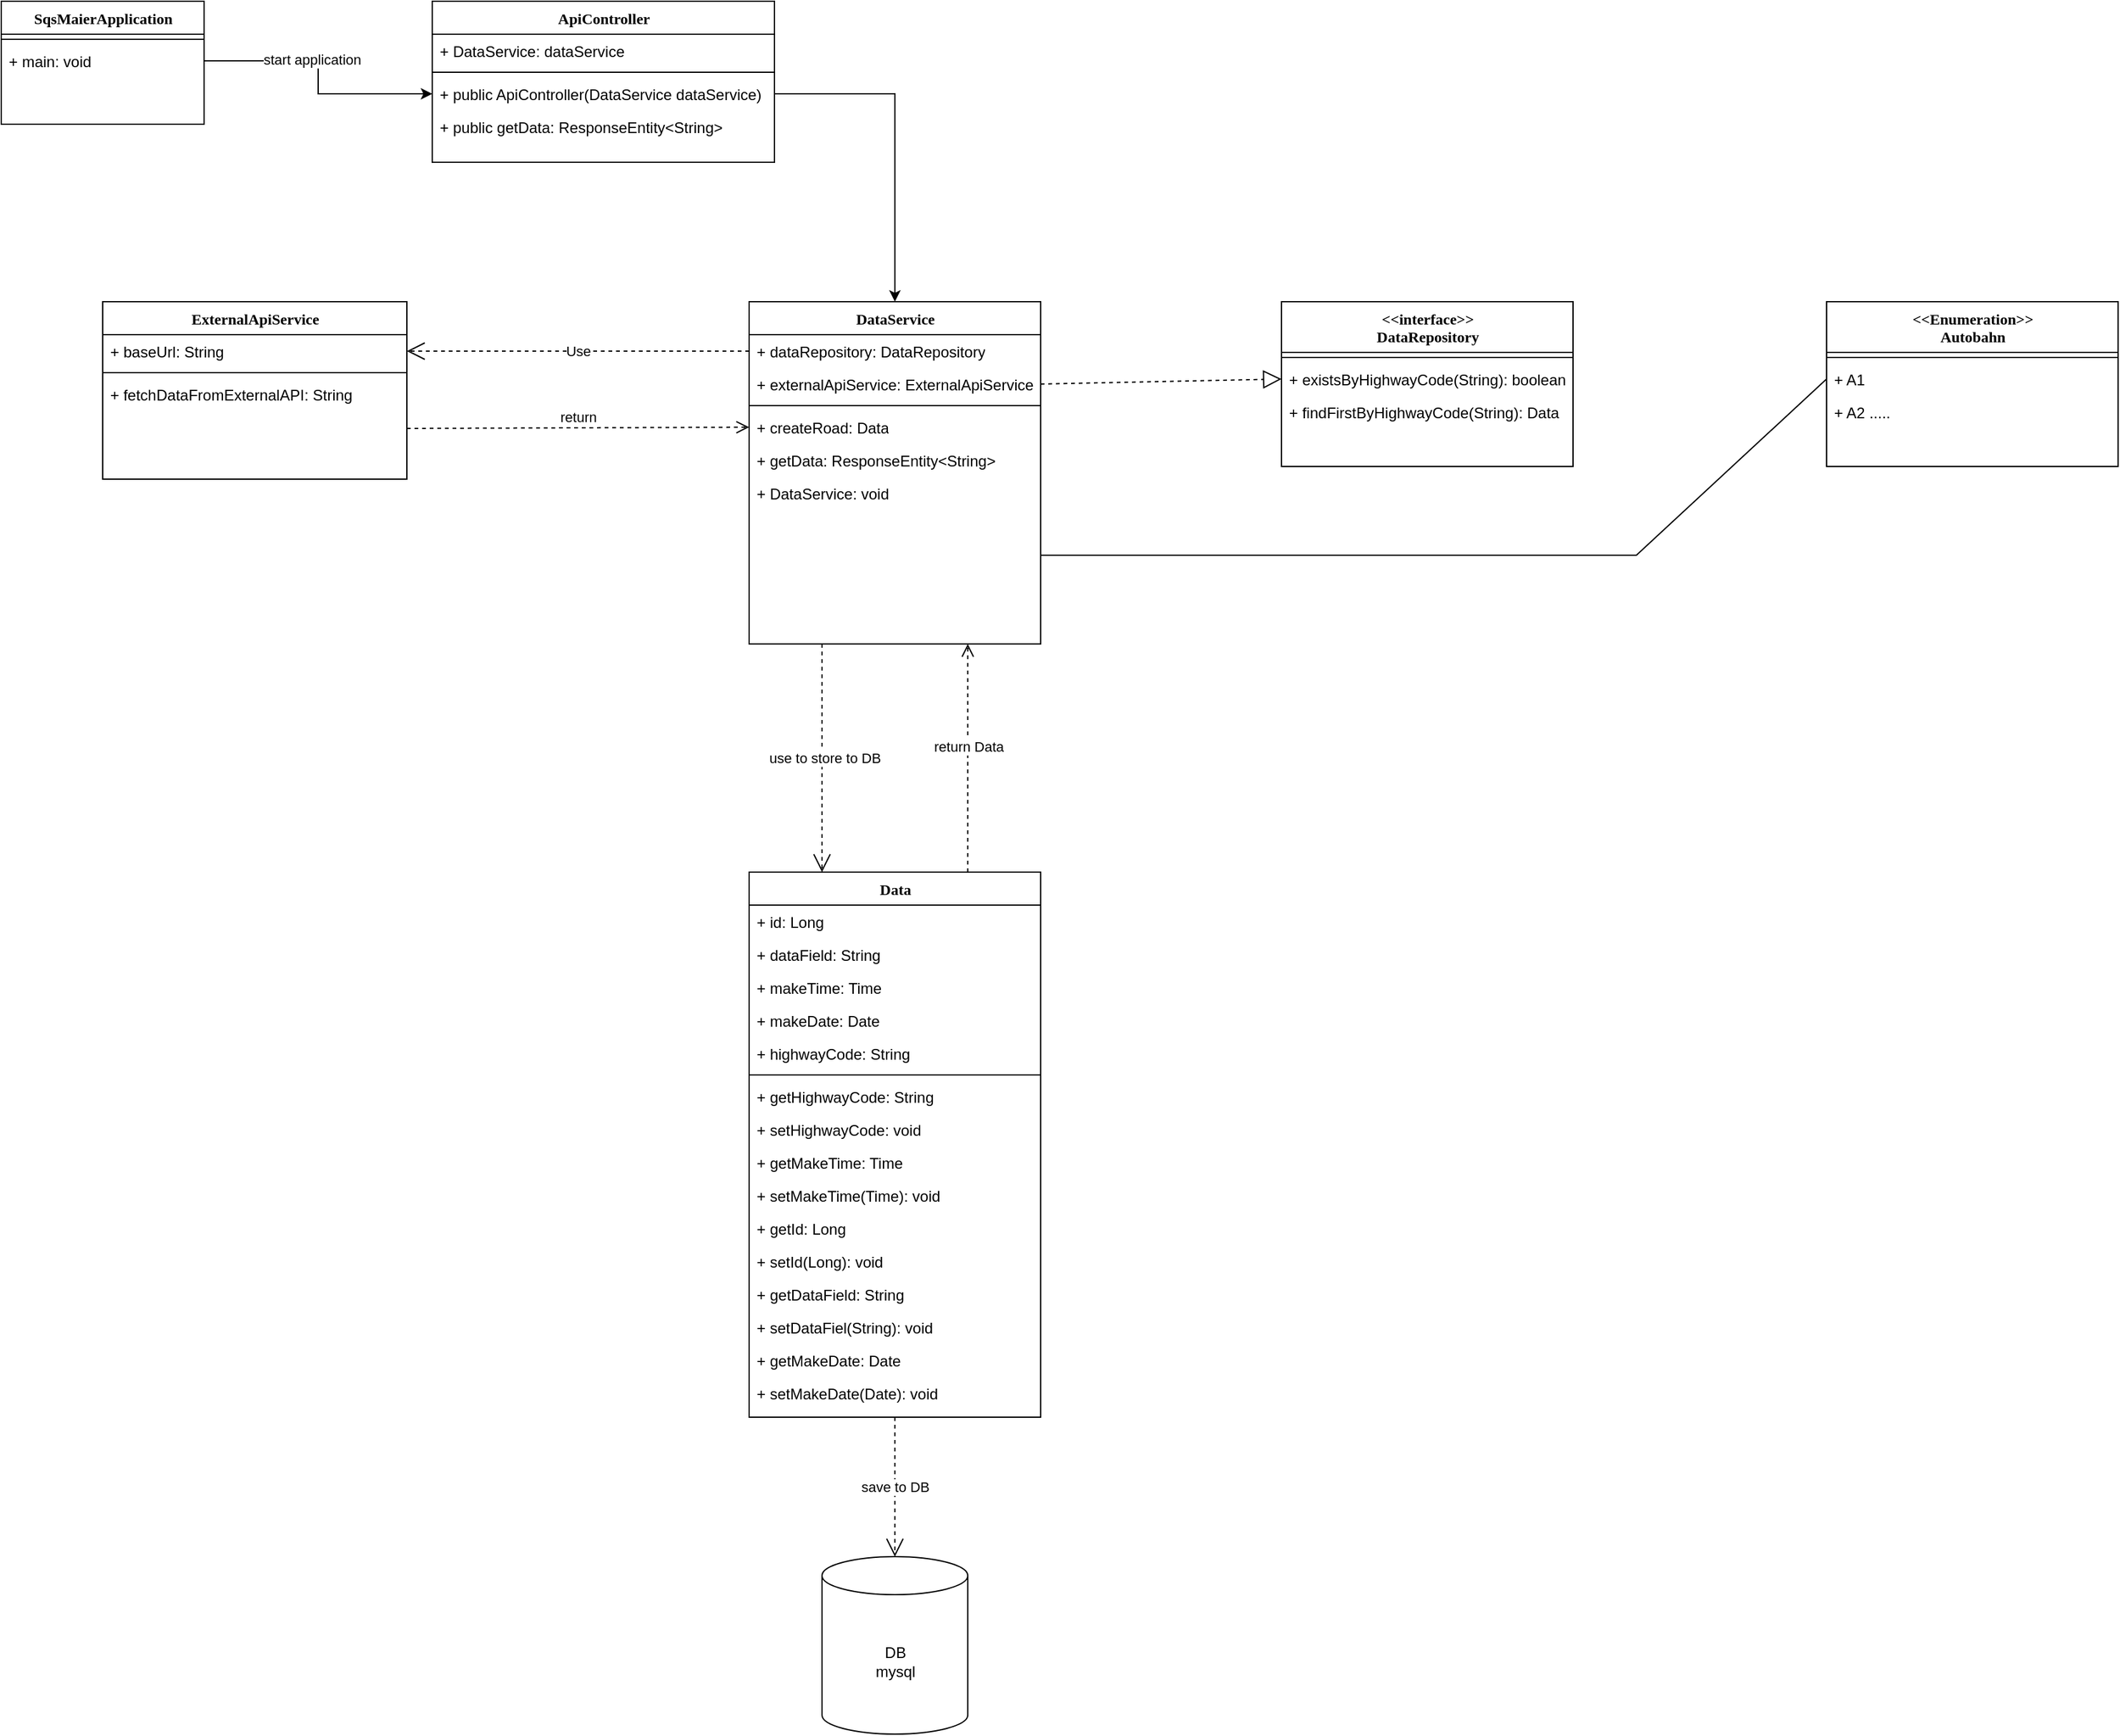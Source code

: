 <mxfile version="22.1.18" type="device">
  <diagram name="Page-1" id="9f46799a-70d6-7492-0946-bef42562c5a5">
    <mxGraphModel dx="1687" dy="918" grid="1" gridSize="10" guides="1" tooltips="1" connect="1" arrows="1" fold="1" page="1" pageScale="1" pageWidth="1100" pageHeight="850" background="none" math="0" shadow="0">
      <root>
        <mxCell id="0" />
        <mxCell id="1" parent="0" />
        <mxCell id="78961159f06e98e8-17" value="SqsMaierApplication" style="swimlane;html=1;fontStyle=1;align=center;verticalAlign=top;childLayout=stackLayout;horizontal=1;startSize=26;horizontalStack=0;resizeParent=1;resizeLast=0;collapsible=1;marginBottom=0;swimlaneFillColor=#ffffff;rounded=0;shadow=0;comic=0;labelBackgroundColor=none;strokeWidth=1;fillColor=none;fontFamily=Verdana;fontSize=12" parent="1" vertex="1">
          <mxGeometry x="90" y="83" width="160" height="97" as="geometry" />
        </mxCell>
        <mxCell id="78961159f06e98e8-19" value="" style="line;html=1;strokeWidth=1;fillColor=none;align=left;verticalAlign=middle;spacingTop=-1;spacingLeft=3;spacingRight=3;rotatable=0;labelPosition=right;points=[];portConstraint=eastwest;" parent="78961159f06e98e8-17" vertex="1">
          <mxGeometry y="26" width="160" height="8" as="geometry" />
        </mxCell>
        <mxCell id="78961159f06e98e8-20" value="+ main: void" style="text;html=1;strokeColor=none;fillColor=none;align=left;verticalAlign=top;spacingLeft=4;spacingRight=4;whiteSpace=wrap;overflow=hidden;rotatable=0;points=[[0,0.5],[1,0.5]];portConstraint=eastwest;" parent="78961159f06e98e8-17" vertex="1">
          <mxGeometry y="34" width="160" height="26" as="geometry" />
        </mxCell>
        <mxCell id="78961159f06e98e8-30" value="ApiController" style="swimlane;html=1;fontStyle=1;align=center;verticalAlign=top;childLayout=stackLayout;horizontal=1;startSize=26;horizontalStack=0;resizeParent=1;resizeLast=0;collapsible=1;marginBottom=0;swimlaneFillColor=#ffffff;rounded=0;shadow=0;comic=0;labelBackgroundColor=none;strokeWidth=1;fillColor=none;fontFamily=Verdana;fontSize=12" parent="1" vertex="1">
          <mxGeometry x="430" y="83" width="270" height="127" as="geometry" />
        </mxCell>
        <mxCell id="78961159f06e98e8-31" value="+ DataService: dataService" style="text;html=1;strokeColor=none;fillColor=none;align=left;verticalAlign=top;spacingLeft=4;spacingRight=4;whiteSpace=wrap;overflow=hidden;rotatable=0;points=[[0,0.5],[1,0.5]];portConstraint=eastwest;" parent="78961159f06e98e8-30" vertex="1">
          <mxGeometry y="26" width="270" height="26" as="geometry" />
        </mxCell>
        <mxCell id="78961159f06e98e8-38" value="" style="line;html=1;strokeWidth=1;fillColor=none;align=left;verticalAlign=middle;spacingTop=-1;spacingLeft=3;spacingRight=3;rotatable=0;labelPosition=right;points=[];portConstraint=eastwest;" parent="78961159f06e98e8-30" vertex="1">
          <mxGeometry y="52" width="270" height="8" as="geometry" />
        </mxCell>
        <mxCell id="78961159f06e98e8-39" value="+ public ApiController(DataService dataService)" style="text;html=1;strokeColor=none;fillColor=none;align=left;verticalAlign=top;spacingLeft=4;spacingRight=4;whiteSpace=wrap;overflow=hidden;rotatable=0;points=[[0,0.5],[1,0.5]];portConstraint=eastwest;" parent="78961159f06e98e8-30" vertex="1">
          <mxGeometry y="60" width="270" height="26" as="geometry" />
        </mxCell>
        <mxCell id="78961159f06e98e8-40" value="+&amp;nbsp;public getData: ResponseEntity&amp;lt;String&amp;gt;" style="text;html=1;strokeColor=none;fillColor=none;align=left;verticalAlign=top;spacingLeft=4;spacingRight=4;whiteSpace=wrap;overflow=hidden;rotatable=0;points=[[0,0.5],[1,0.5]];portConstraint=eastwest;" parent="78961159f06e98e8-30" vertex="1">
          <mxGeometry y="86" width="270" height="26" as="geometry" />
        </mxCell>
        <mxCell id="78961159f06e98e8-82" value="DataService" style="swimlane;html=1;fontStyle=1;align=center;verticalAlign=top;childLayout=stackLayout;horizontal=1;startSize=26;horizontalStack=0;resizeParent=1;resizeLast=0;collapsible=1;marginBottom=0;swimlaneFillColor=#ffffff;rounded=0;shadow=0;comic=0;labelBackgroundColor=none;strokeWidth=1;fillColor=none;fontFamily=Verdana;fontSize=12" parent="1" vertex="1">
          <mxGeometry x="680" y="320.0" width="230" height="270" as="geometry" />
        </mxCell>
        <mxCell id="78961159f06e98e8-83" value="+&amp;nbsp;dataRepository&lt;span style=&quot;background-color: initial;&quot;&gt;:&amp;nbsp;&lt;/span&gt;DataRepository" style="text;html=1;strokeColor=none;fillColor=none;align=left;verticalAlign=top;spacingLeft=4;spacingRight=4;whiteSpace=wrap;overflow=hidden;rotatable=0;points=[[0,0.5],[1,0.5]];portConstraint=eastwest;" parent="78961159f06e98e8-82" vertex="1">
          <mxGeometry y="26" width="230" height="26" as="geometry" />
        </mxCell>
        <mxCell id="78961159f06e98e8-84" value="+&amp;nbsp;externalApiService&lt;span style=&quot;background-color: initial;&quot;&gt;:&amp;nbsp;&lt;/span&gt;ExternalApiService" style="text;html=1;strokeColor=none;fillColor=none;align=left;verticalAlign=top;spacingLeft=4;spacingRight=4;whiteSpace=wrap;overflow=hidden;rotatable=0;points=[[0,0.5],[1,0.5]];portConstraint=eastwest;" parent="78961159f06e98e8-82" vertex="1">
          <mxGeometry y="52" width="230" height="26" as="geometry" />
        </mxCell>
        <mxCell id="78961159f06e98e8-90" value="" style="line;html=1;strokeWidth=1;fillColor=none;align=left;verticalAlign=middle;spacingTop=-1;spacingLeft=3;spacingRight=3;rotatable=0;labelPosition=right;points=[];portConstraint=eastwest;" parent="78961159f06e98e8-82" vertex="1">
          <mxGeometry y="78" width="230" height="8" as="geometry" />
        </mxCell>
        <mxCell id="3E-TmKwLREn9xHGuquqM-21" value="+&amp;nbsp;createRoad&lt;span style=&quot;background-color: initial;&quot;&gt;:&amp;nbsp;&lt;/span&gt;Data" style="text;html=1;strokeColor=none;fillColor=none;align=left;verticalAlign=top;spacingLeft=4;spacingRight=4;whiteSpace=wrap;overflow=hidden;rotatable=0;points=[[0,0.5],[1,0.5]];portConstraint=eastwest;" vertex="1" parent="78961159f06e98e8-82">
          <mxGeometry y="86" width="230" height="26" as="geometry" />
        </mxCell>
        <mxCell id="3E-TmKwLREn9xHGuquqM-20" value="+&amp;nbsp;getData&lt;span style=&quot;background-color: initial;&quot;&gt;:&amp;nbsp;&lt;/span&gt;ResponseEntity&amp;lt;String&amp;gt;" style="text;html=1;strokeColor=none;fillColor=none;align=left;verticalAlign=top;spacingLeft=4;spacingRight=4;whiteSpace=wrap;overflow=hidden;rotatable=0;points=[[0,0.5],[1,0.5]];portConstraint=eastwest;" vertex="1" parent="78961159f06e98e8-82">
          <mxGeometry y="112" width="230" height="26" as="geometry" />
        </mxCell>
        <mxCell id="3E-TmKwLREn9xHGuquqM-19" value="+&amp;nbsp;DataService&lt;span style=&quot;background-color: initial;&quot;&gt;: void&lt;/span&gt;" style="text;html=1;strokeColor=none;fillColor=none;align=left;verticalAlign=top;spacingLeft=4;spacingRight=4;whiteSpace=wrap;overflow=hidden;rotatable=0;points=[[0,0.5],[1,0.5]];portConstraint=eastwest;" vertex="1" parent="78961159f06e98e8-82">
          <mxGeometry y="138" width="230" height="26" as="geometry" />
        </mxCell>
        <mxCell id="3E-TmKwLREn9xHGuquqM-5" value="ExternalApiService" style="swimlane;html=1;fontStyle=1;align=center;verticalAlign=top;childLayout=stackLayout;horizontal=1;startSize=26;horizontalStack=0;resizeParent=1;resizeLast=0;collapsible=1;marginBottom=0;swimlaneFillColor=#ffffff;rounded=0;shadow=0;comic=0;labelBackgroundColor=none;strokeWidth=1;fillColor=none;fontFamily=Verdana;fontSize=12" vertex="1" parent="1">
          <mxGeometry x="170" y="320" width="240" height="140" as="geometry" />
        </mxCell>
        <mxCell id="3E-TmKwLREn9xHGuquqM-6" value="+&amp;nbsp;baseUrl&lt;span style=&quot;background-color: initial;&quot;&gt;:&amp;nbsp;&lt;/span&gt;String" style="text;html=1;strokeColor=none;fillColor=none;align=left;verticalAlign=top;spacingLeft=4;spacingRight=4;whiteSpace=wrap;overflow=hidden;rotatable=0;points=[[0,0.5],[1,0.5]];portConstraint=eastwest;" vertex="1" parent="3E-TmKwLREn9xHGuquqM-5">
          <mxGeometry y="26" width="240" height="26" as="geometry" />
        </mxCell>
        <mxCell id="3E-TmKwLREn9xHGuquqM-13" value="" style="line;html=1;strokeWidth=1;fillColor=none;align=left;verticalAlign=middle;spacingTop=-1;spacingLeft=3;spacingRight=3;rotatable=0;labelPosition=right;points=[];portConstraint=eastwest;" vertex="1" parent="3E-TmKwLREn9xHGuquqM-5">
          <mxGeometry y="52" width="240" height="8" as="geometry" />
        </mxCell>
        <mxCell id="3E-TmKwLREn9xHGuquqM-14" value="+&amp;nbsp;fetchDataFromExternalAPI&lt;span style=&quot;background-color: initial;&quot;&gt;: String&lt;/span&gt;" style="text;html=1;strokeColor=none;fillColor=none;align=left;verticalAlign=top;spacingLeft=4;spacingRight=4;whiteSpace=wrap;overflow=hidden;rotatable=0;points=[[0,0.5],[1,0.5]];portConstraint=eastwest;" vertex="1" parent="3E-TmKwLREn9xHGuquqM-5">
          <mxGeometry y="60" width="240" height="80" as="geometry" />
        </mxCell>
        <mxCell id="3E-TmKwLREn9xHGuquqM-22" value="Data" style="swimlane;html=1;fontStyle=1;align=center;verticalAlign=top;childLayout=stackLayout;horizontal=1;startSize=26;horizontalStack=0;resizeParent=1;resizeLast=0;collapsible=1;marginBottom=0;swimlaneFillColor=#ffffff;rounded=0;shadow=0;comic=0;labelBackgroundColor=none;strokeWidth=1;fillColor=none;fontFamily=Verdana;fontSize=12" vertex="1" parent="1">
          <mxGeometry x="680" y="770" width="230" height="430" as="geometry" />
        </mxCell>
        <mxCell id="3E-TmKwLREn9xHGuquqM-23" value="+&amp;nbsp;id&lt;span style=&quot;background-color: initial;&quot;&gt;: Long&lt;/span&gt;" style="text;html=1;strokeColor=none;fillColor=none;align=left;verticalAlign=top;spacingLeft=4;spacingRight=4;whiteSpace=wrap;overflow=hidden;rotatable=0;points=[[0,0.5],[1,0.5]];portConstraint=eastwest;" vertex="1" parent="3E-TmKwLREn9xHGuquqM-22">
          <mxGeometry y="26" width="230" height="26" as="geometry" />
        </mxCell>
        <mxCell id="3E-TmKwLREn9xHGuquqM-24" value="+ dataField: String" style="text;html=1;strokeColor=none;fillColor=none;align=left;verticalAlign=top;spacingLeft=4;spacingRight=4;whiteSpace=wrap;overflow=hidden;rotatable=0;points=[[0,0.5],[1,0.5]];portConstraint=eastwest;" vertex="1" parent="3E-TmKwLREn9xHGuquqM-22">
          <mxGeometry y="52" width="230" height="26" as="geometry" />
        </mxCell>
        <mxCell id="3E-TmKwLREn9xHGuquqM-25" value="+ makeTime: Time&lt;span style=&quot;background-color: initial;&quot;&gt;&lt;br&gt;&lt;br&gt;&lt;/span&gt;" style="text;html=1;strokeColor=none;fillColor=none;align=left;verticalAlign=top;spacingLeft=4;spacingRight=4;whiteSpace=wrap;overflow=hidden;rotatable=0;points=[[0,0.5],[1,0.5]];portConstraint=eastwest;" vertex="1" parent="3E-TmKwLREn9xHGuquqM-22">
          <mxGeometry y="78" width="230" height="26" as="geometry" />
        </mxCell>
        <mxCell id="3E-TmKwLREn9xHGuquqM-26" value="+ makeDate: Date" style="text;html=1;strokeColor=none;fillColor=none;align=left;verticalAlign=top;spacingLeft=4;spacingRight=4;whiteSpace=wrap;overflow=hidden;rotatable=0;points=[[0,0.5],[1,0.5]];portConstraint=eastwest;" vertex="1" parent="3E-TmKwLREn9xHGuquqM-22">
          <mxGeometry y="104" width="230" height="26" as="geometry" />
        </mxCell>
        <mxCell id="3E-TmKwLREn9xHGuquqM-27" value="+ highwayCode: String" style="text;html=1;strokeColor=none;fillColor=none;align=left;verticalAlign=top;spacingLeft=4;spacingRight=4;whiteSpace=wrap;overflow=hidden;rotatable=0;points=[[0,0.5],[1,0.5]];portConstraint=eastwest;" vertex="1" parent="3E-TmKwLREn9xHGuquqM-22">
          <mxGeometry y="130" width="230" height="26" as="geometry" />
        </mxCell>
        <mxCell id="3E-TmKwLREn9xHGuquqM-28" value="" style="line;html=1;strokeWidth=1;fillColor=none;align=left;verticalAlign=middle;spacingTop=-1;spacingLeft=3;spacingRight=3;rotatable=0;labelPosition=right;points=[];portConstraint=eastwest;" vertex="1" parent="3E-TmKwLREn9xHGuquqM-22">
          <mxGeometry y="156" width="230" height="8" as="geometry" />
        </mxCell>
        <mxCell id="3E-TmKwLREn9xHGuquqM-29" value="+&amp;nbsp;getHighwayCode&lt;span style=&quot;background-color: initial;&quot;&gt;:&amp;nbsp;&lt;/span&gt;&lt;span style=&quot;background-color: initial;&quot;&gt;String&lt;/span&gt;" style="text;html=1;strokeColor=none;fillColor=none;align=left;verticalAlign=top;spacingLeft=4;spacingRight=4;whiteSpace=wrap;overflow=hidden;rotatable=0;points=[[0,0.5],[1,0.5]];portConstraint=eastwest;" vertex="1" parent="3E-TmKwLREn9xHGuquqM-22">
          <mxGeometry y="164" width="230" height="26" as="geometry" />
        </mxCell>
        <mxCell id="3E-TmKwLREn9xHGuquqM-30" value="+&amp;nbsp;setHighwayCode&lt;span style=&quot;background-color: initial;&quot;&gt;: void&lt;/span&gt;" style="text;html=1;strokeColor=none;fillColor=none;align=left;verticalAlign=top;spacingLeft=4;spacingRight=4;whiteSpace=wrap;overflow=hidden;rotatable=0;points=[[0,0.5],[1,0.5]];portConstraint=eastwest;" vertex="1" parent="3E-TmKwLREn9xHGuquqM-22">
          <mxGeometry y="190" width="230" height="26" as="geometry" />
        </mxCell>
        <mxCell id="3E-TmKwLREn9xHGuquqM-31" value="+&amp;nbsp;getMakeTime&lt;span style=&quot;background-color: initial;&quot;&gt;: Time&lt;/span&gt;" style="text;html=1;strokeColor=none;fillColor=none;align=left;verticalAlign=top;spacingLeft=4;spacingRight=4;whiteSpace=wrap;overflow=hidden;rotatable=0;points=[[0,0.5],[1,0.5]];portConstraint=eastwest;" vertex="1" parent="3E-TmKwLREn9xHGuquqM-22">
          <mxGeometry y="216" width="230" height="26" as="geometry" />
        </mxCell>
        <mxCell id="3E-TmKwLREn9xHGuquqM-34" value="+&amp;nbsp;setMakeTime(Time)&lt;span style=&quot;background-color: initial;&quot;&gt;: void&lt;/span&gt;" style="text;html=1;strokeColor=none;fillColor=none;align=left;verticalAlign=top;spacingLeft=4;spacingRight=4;whiteSpace=wrap;overflow=hidden;rotatable=0;points=[[0,0.5],[1,0.5]];portConstraint=eastwest;" vertex="1" parent="3E-TmKwLREn9xHGuquqM-22">
          <mxGeometry y="242" width="230" height="26" as="geometry" />
        </mxCell>
        <mxCell id="3E-TmKwLREn9xHGuquqM-35" value="+&amp;nbsp;getId&lt;span style=&quot;background-color: initial;&quot;&gt;: Long&lt;/span&gt;" style="text;html=1;strokeColor=none;fillColor=none;align=left;verticalAlign=top;spacingLeft=4;spacingRight=4;whiteSpace=wrap;overflow=hidden;rotatable=0;points=[[0,0.5],[1,0.5]];portConstraint=eastwest;" vertex="1" parent="3E-TmKwLREn9xHGuquqM-22">
          <mxGeometry y="268" width="230" height="26" as="geometry" />
        </mxCell>
        <mxCell id="3E-TmKwLREn9xHGuquqM-36" value="+&amp;nbsp;setId(Long)&lt;span style=&quot;background-color: initial;&quot;&gt;: void&lt;/span&gt;" style="text;html=1;strokeColor=none;fillColor=none;align=left;verticalAlign=top;spacingLeft=4;spacingRight=4;whiteSpace=wrap;overflow=hidden;rotatable=0;points=[[0,0.5],[1,0.5]];portConstraint=eastwest;" vertex="1" parent="3E-TmKwLREn9xHGuquqM-22">
          <mxGeometry y="294" width="230" height="26" as="geometry" />
        </mxCell>
        <mxCell id="3E-TmKwLREn9xHGuquqM-37" value="+&amp;nbsp;getDataField&lt;span style=&quot;background-color: initial;&quot;&gt;: String&lt;/span&gt;" style="text;html=1;strokeColor=none;fillColor=none;align=left;verticalAlign=top;spacingLeft=4;spacingRight=4;whiteSpace=wrap;overflow=hidden;rotatable=0;points=[[0,0.5],[1,0.5]];portConstraint=eastwest;" vertex="1" parent="3E-TmKwLREn9xHGuquqM-22">
          <mxGeometry y="320" width="230" height="26" as="geometry" />
        </mxCell>
        <mxCell id="3E-TmKwLREn9xHGuquqM-38" value="+&amp;nbsp;setDataFiel(String)&lt;span style=&quot;background-color: initial;&quot;&gt;: void&lt;/span&gt;" style="text;html=1;strokeColor=none;fillColor=none;align=left;verticalAlign=top;spacingLeft=4;spacingRight=4;whiteSpace=wrap;overflow=hidden;rotatable=0;points=[[0,0.5],[1,0.5]];portConstraint=eastwest;" vertex="1" parent="3E-TmKwLREn9xHGuquqM-22">
          <mxGeometry y="346" width="230" height="26" as="geometry" />
        </mxCell>
        <mxCell id="3E-TmKwLREn9xHGuquqM-39" value="+&amp;nbsp;getMakeDate&lt;span style=&quot;background-color: initial;&quot;&gt;: Date&lt;/span&gt;" style="text;html=1;strokeColor=none;fillColor=none;align=left;verticalAlign=top;spacingLeft=4;spacingRight=4;whiteSpace=wrap;overflow=hidden;rotatable=0;points=[[0,0.5],[1,0.5]];portConstraint=eastwest;" vertex="1" parent="3E-TmKwLREn9xHGuquqM-22">
          <mxGeometry y="372" width="230" height="26" as="geometry" />
        </mxCell>
        <mxCell id="3E-TmKwLREn9xHGuquqM-40" value="+&amp;nbsp;setMakeDate(Date)&lt;span style=&quot;background-color: initial;&quot;&gt;: void&lt;/span&gt;" style="text;html=1;strokeColor=none;fillColor=none;align=left;verticalAlign=top;spacingLeft=4;spacingRight=4;whiteSpace=wrap;overflow=hidden;rotatable=0;points=[[0,0.5],[1,0.5]];portConstraint=eastwest;" vertex="1" parent="3E-TmKwLREn9xHGuquqM-22">
          <mxGeometry y="398" width="230" height="26" as="geometry" />
        </mxCell>
        <mxCell id="3E-TmKwLREn9xHGuquqM-41" value="DB&lt;br&gt;mysql" style="shape=cylinder3;whiteSpace=wrap;html=1;boundedLbl=1;backgroundOutline=1;size=15;" vertex="1" parent="1">
          <mxGeometry x="737.5" y="1310" width="115" height="140" as="geometry" />
        </mxCell>
        <mxCell id="3E-TmKwLREn9xHGuquqM-42" value="&amp;lt;&amp;lt;interface&amp;gt;&amp;gt;&lt;br&gt;DataRepository&lt;br&gt;" style="swimlane;html=1;fontStyle=1;align=center;verticalAlign=top;childLayout=stackLayout;horizontal=1;startSize=40;horizontalStack=0;resizeParent=1;resizeLast=0;collapsible=1;marginBottom=0;swimlaneFillColor=#ffffff;rounded=0;shadow=0;comic=0;labelBackgroundColor=none;strokeWidth=1;fillColor=none;fontFamily=Verdana;fontSize=12" vertex="1" parent="1">
          <mxGeometry x="1100" y="320" width="230" height="130" as="geometry" />
        </mxCell>
        <mxCell id="3E-TmKwLREn9xHGuquqM-45" value="" style="line;html=1;strokeWidth=1;fillColor=none;align=left;verticalAlign=middle;spacingTop=-1;spacingLeft=3;spacingRight=3;rotatable=0;labelPosition=right;points=[];portConstraint=eastwest;" vertex="1" parent="3E-TmKwLREn9xHGuquqM-42">
          <mxGeometry y="40" width="230" height="8" as="geometry" />
        </mxCell>
        <mxCell id="3E-TmKwLREn9xHGuquqM-46" value="+&amp;nbsp;existsByHighwayCode(String)&lt;span style=&quot;background-color: initial;&quot;&gt;: boolean&lt;/span&gt;" style="text;html=1;strokeColor=none;fillColor=none;align=left;verticalAlign=top;spacingLeft=4;spacingRight=4;whiteSpace=wrap;overflow=hidden;rotatable=0;points=[[0,0.5],[1,0.5]];portConstraint=eastwest;" vertex="1" parent="3E-TmKwLREn9xHGuquqM-42">
          <mxGeometry y="48" width="230" height="26" as="geometry" />
        </mxCell>
        <mxCell id="3E-TmKwLREn9xHGuquqM-47" value="+&amp;nbsp;findFirstByHighwayCode(String)&lt;span style=&quot;background-color: initial;&quot;&gt;: Data&lt;/span&gt;" style="text;html=1;strokeColor=none;fillColor=none;align=left;verticalAlign=top;spacingLeft=4;spacingRight=4;whiteSpace=wrap;overflow=hidden;rotatable=0;points=[[0,0.5],[1,0.5]];portConstraint=eastwest;" vertex="1" parent="3E-TmKwLREn9xHGuquqM-42">
          <mxGeometry y="74" width="230" height="26" as="geometry" />
        </mxCell>
        <mxCell id="3E-TmKwLREn9xHGuquqM-49" value="" style="endArrow=block;dashed=1;endFill=0;endSize=12;html=1;rounded=0;exitX=1;exitY=0.5;exitDx=0;exitDy=0;entryX=0;entryY=0.5;entryDx=0;entryDy=0;" edge="1" parent="1" source="78961159f06e98e8-84" target="3E-TmKwLREn9xHGuquqM-46">
          <mxGeometry width="160" relative="1" as="geometry">
            <mxPoint x="950" y="374.41" as="sourcePoint" />
            <mxPoint x="1110" y="374.41" as="targetPoint" />
          </mxGeometry>
        </mxCell>
        <mxCell id="3E-TmKwLREn9xHGuquqM-50" value="Use" style="endArrow=open;endSize=12;dashed=1;html=1;rounded=0;exitX=0;exitY=0.5;exitDx=0;exitDy=0;entryX=1;entryY=0.5;entryDx=0;entryDy=0;" edge="1" parent="1" source="78961159f06e98e8-83" target="3E-TmKwLREn9xHGuquqM-6">
          <mxGeometry width="160" relative="1" as="geometry">
            <mxPoint x="400" y="520" as="sourcePoint" />
            <mxPoint x="560" y="520" as="targetPoint" />
          </mxGeometry>
        </mxCell>
        <mxCell id="3E-TmKwLREn9xHGuquqM-51" value="return" style="html=1;verticalAlign=bottom;endArrow=open;dashed=1;endSize=8;curved=0;rounded=0;exitX=1;exitY=0.5;exitDx=0;exitDy=0;entryX=0;entryY=0.5;entryDx=0;entryDy=0;" edge="1" parent="1" source="3E-TmKwLREn9xHGuquqM-14" target="3E-TmKwLREn9xHGuquqM-21">
          <mxGeometry relative="1" as="geometry">
            <mxPoint x="840" y="530" as="sourcePoint" />
            <mxPoint x="760" y="530" as="targetPoint" />
          </mxGeometry>
        </mxCell>
        <mxCell id="3E-TmKwLREn9xHGuquqM-53" style="edgeStyle=orthogonalEdgeStyle;rounded=0;orthogonalLoop=1;jettySize=auto;html=1;exitX=1;exitY=0.5;exitDx=0;exitDy=0;entryX=0.5;entryY=0;entryDx=0;entryDy=0;" edge="1" parent="1" source="78961159f06e98e8-39" target="78961159f06e98e8-82">
          <mxGeometry relative="1" as="geometry" />
        </mxCell>
        <mxCell id="3E-TmKwLREn9xHGuquqM-54" value="&amp;nbsp;use to store to DB" style="endArrow=open;endSize=12;dashed=1;html=1;rounded=0;exitX=0.25;exitY=1;exitDx=0;exitDy=0;entryX=0.25;entryY=0;entryDx=0;entryDy=0;" edge="1" parent="1" source="78961159f06e98e8-82" target="3E-TmKwLREn9xHGuquqM-22">
          <mxGeometry width="160" relative="1" as="geometry">
            <mxPoint x="720" y="640" as="sourcePoint" />
            <mxPoint x="880" y="640" as="targetPoint" />
          </mxGeometry>
        </mxCell>
        <mxCell id="3E-TmKwLREn9xHGuquqM-55" value="save to DB" style="endArrow=open;endSize=12;dashed=1;html=1;rounded=0;exitX=0.5;exitY=1;exitDx=0;exitDy=0;entryX=0.5;entryY=0;entryDx=0;entryDy=0;entryPerimeter=0;" edge="1" parent="1" source="3E-TmKwLREn9xHGuquqM-22" target="3E-TmKwLREn9xHGuquqM-41">
          <mxGeometry width="160" relative="1" as="geometry">
            <mxPoint x="720" y="1000" as="sourcePoint" />
            <mxPoint x="880" y="1000" as="targetPoint" />
          </mxGeometry>
        </mxCell>
        <mxCell id="3E-TmKwLREn9xHGuquqM-56" value="return Data" style="html=1;verticalAlign=bottom;endArrow=open;dashed=1;endSize=8;curved=0;rounded=0;exitX=0.75;exitY=0;exitDx=0;exitDy=0;entryX=0.75;entryY=1;entryDx=0;entryDy=0;" edge="1" parent="1" source="3E-TmKwLREn9xHGuquqM-22" target="78961159f06e98e8-82">
          <mxGeometry relative="1" as="geometry">
            <mxPoint x="840" y="640" as="sourcePoint" />
            <mxPoint x="760" y="640" as="targetPoint" />
          </mxGeometry>
        </mxCell>
        <mxCell id="3E-TmKwLREn9xHGuquqM-59" style="edgeStyle=orthogonalEdgeStyle;rounded=0;orthogonalLoop=1;jettySize=auto;html=1;exitX=1;exitY=0.5;exitDx=0;exitDy=0;entryX=0;entryY=0.5;entryDx=0;entryDy=0;" edge="1" parent="1" source="78961159f06e98e8-20" target="78961159f06e98e8-39">
          <mxGeometry relative="1" as="geometry" />
        </mxCell>
        <mxCell id="3E-TmKwLREn9xHGuquqM-60" value="start application" style="edgeLabel;html=1;align=center;verticalAlign=middle;resizable=0;points=[];" vertex="1" connectable="0" parent="3E-TmKwLREn9xHGuquqM-59">
          <mxGeometry x="-0.171" y="1" relative="1" as="geometry">
            <mxPoint x="-1" as="offset" />
          </mxGeometry>
        </mxCell>
        <mxCell id="3E-TmKwLREn9xHGuquqM-61" value="&amp;lt;&amp;lt;Enumeration&amp;gt;&amp;gt;&lt;br&gt;Autobahn" style="swimlane;html=1;fontStyle=1;align=center;verticalAlign=top;childLayout=stackLayout;horizontal=1;startSize=40;horizontalStack=0;resizeParent=1;resizeLast=0;collapsible=1;marginBottom=0;swimlaneFillColor=#ffffff;rounded=0;shadow=0;comic=0;labelBackgroundColor=none;strokeWidth=1;fillColor=none;fontFamily=Verdana;fontSize=12" vertex="1" parent="1">
          <mxGeometry x="1530" y="320" width="230" height="130" as="geometry" />
        </mxCell>
        <mxCell id="3E-TmKwLREn9xHGuquqM-62" value="" style="line;html=1;strokeWidth=1;fillColor=none;align=left;verticalAlign=middle;spacingTop=-1;spacingLeft=3;spacingRight=3;rotatable=0;labelPosition=right;points=[];portConstraint=eastwest;" vertex="1" parent="3E-TmKwLREn9xHGuquqM-61">
          <mxGeometry y="40" width="230" height="8" as="geometry" />
        </mxCell>
        <mxCell id="3E-TmKwLREn9xHGuquqM-63" value="+ A1" style="text;html=1;strokeColor=none;fillColor=none;align=left;verticalAlign=top;spacingLeft=4;spacingRight=4;whiteSpace=wrap;overflow=hidden;rotatable=0;points=[[0,0.5],[1,0.5]];portConstraint=eastwest;" vertex="1" parent="3E-TmKwLREn9xHGuquqM-61">
          <mxGeometry y="48" width="230" height="26" as="geometry" />
        </mxCell>
        <mxCell id="3E-TmKwLREn9xHGuquqM-64" value="+ A2 ....." style="text;html=1;strokeColor=none;fillColor=none;align=left;verticalAlign=top;spacingLeft=4;spacingRight=4;whiteSpace=wrap;overflow=hidden;rotatable=0;points=[[0,0.5],[1,0.5]];portConstraint=eastwest;" vertex="1" parent="3E-TmKwLREn9xHGuquqM-61">
          <mxGeometry y="74" width="230" height="26" as="geometry" />
        </mxCell>
        <mxCell id="3E-TmKwLREn9xHGuquqM-65" value="" style="endArrow=none;html=1;rounded=0;entryX=0;entryY=0.5;entryDx=0;entryDy=0;" edge="1" parent="1" target="3E-TmKwLREn9xHGuquqM-63">
          <mxGeometry width="50" height="50" relative="1" as="geometry">
            <mxPoint x="910" y="520" as="sourcePoint" />
            <mxPoint x="1360" y="380" as="targetPoint" />
            <Array as="points">
              <mxPoint x="1380" y="520" />
            </Array>
          </mxGeometry>
        </mxCell>
      </root>
    </mxGraphModel>
  </diagram>
</mxfile>
